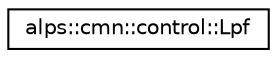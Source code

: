 digraph "クラス階層図"
{
 // LATEX_PDF_SIZE
  edge [fontname="Helvetica",fontsize="10",labelfontname="Helvetica",labelfontsize="10"];
  node [fontname="Helvetica",fontsize="10",shape=record];
  rankdir="LR";
  Node0 [label="alps::cmn::control::Lpf",height=0.2,width=0.4,color="black", fillcolor="white", style="filled",URL="$classalps_1_1cmn_1_1control_1_1_lpf.html",tooltip="ローパスフィルタのクラス"];
}
